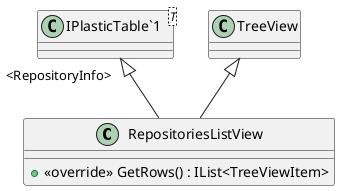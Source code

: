 @startuml
class RepositoriesListView {
    + <<override>> GetRows() : IList<TreeViewItem>
}
class "IPlasticTable`1"<T> {
}
TreeView <|-- RepositoriesListView
"IPlasticTable`1" "<RepositoryInfo>" <|-- RepositoriesListView
@enduml
